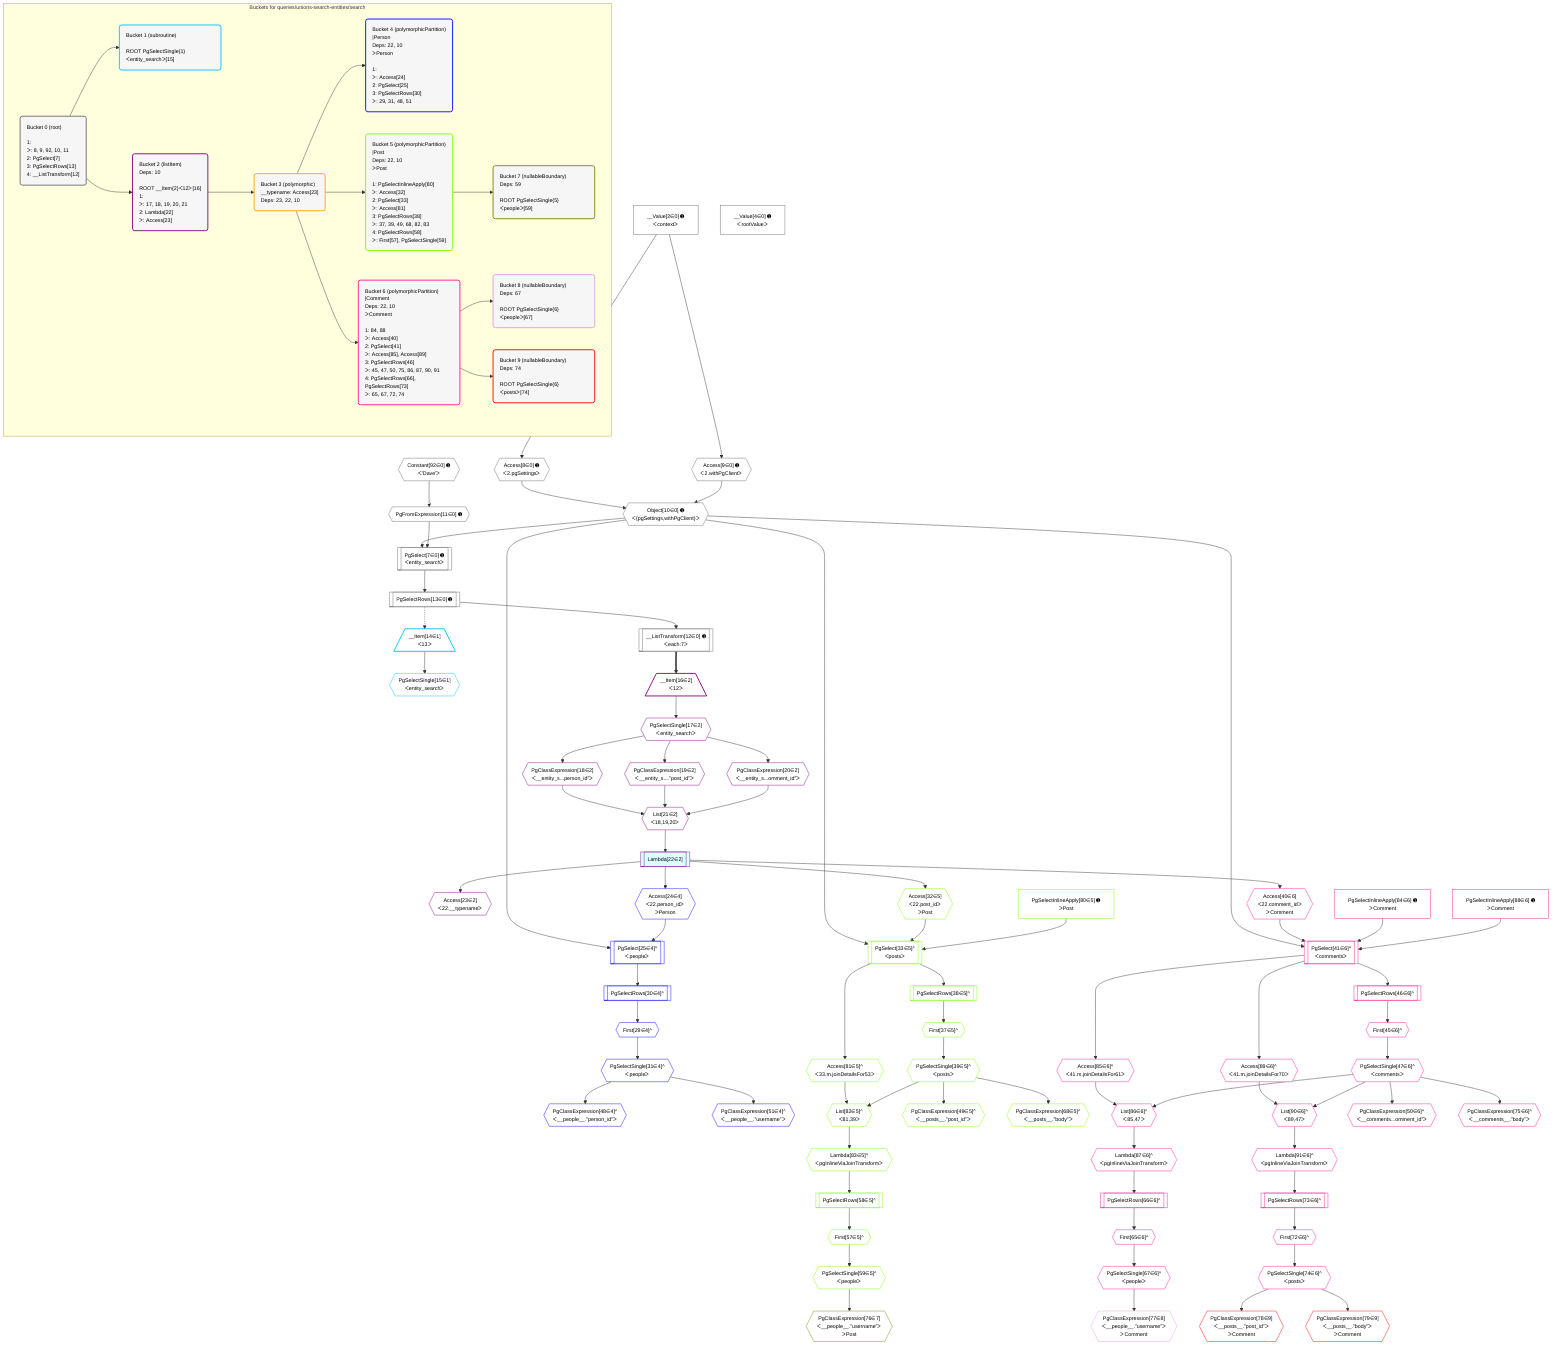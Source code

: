 %%{init: {'themeVariables': { 'fontSize': '12px'}}}%%
graph TD
    classDef path fill:#eee,stroke:#000,color:#000
    classDef plan fill:#fff,stroke-width:1px,color:#000
    classDef itemplan fill:#fff,stroke-width:2px,color:#000
    classDef unbatchedplan fill:#dff,stroke-width:1px,color:#000
    classDef sideeffectplan fill:#fcc,stroke-width:2px,color:#000
    classDef bucket fill:#f6f6f6,color:#000,stroke-width:2px,text-align:left

    subgraph "Buckets for queries/unions-search-entities/search"
    Bucket0("Bucket 0 (root)<br /><br />1: <br />ᐳ: 8, 9, 92, 10, 11<br />2: PgSelect[7]<br />3: PgSelectRows[13]<br />4: __ListTransform[12]"):::bucket
    Bucket1("Bucket 1 (subroutine)<br /><br />ROOT PgSelectSingle{1}ᐸentity_searchᐳ[15]"):::bucket
    Bucket2("Bucket 2 (listItem)<br />Deps: 10<br /><br />ROOT __Item{2}ᐸ12ᐳ[16]<br />1: <br />ᐳ: 17, 18, 19, 20, 21<br />2: Lambda[22]<br />ᐳ: Access[23]"):::bucket
    Bucket3("Bucket 3 (polymorphic)<br />__typename: Access[23]<br />Deps: 23, 22, 10"):::bucket
    Bucket4("Bucket 4 (polymorphicPartition)<br />|Person<br />Deps: 22, 10<br />ᐳPerson<br /><br />1: <br />ᐳ: Access[24]<br />2: PgSelect[25]<br />3: PgSelectRows[30]<br />ᐳ: 29, 31, 48, 51"):::bucket
    Bucket5("Bucket 5 (polymorphicPartition)<br />|Post<br />Deps: 22, 10<br />ᐳPost<br /><br />1: PgSelectInlineApply[80]<br />ᐳ: Access[32]<br />2: PgSelect[33]<br />ᐳ: Access[81]<br />3: PgSelectRows[38]<br />ᐳ: 37, 39, 49, 68, 82, 83<br />4: PgSelectRows[58]<br />ᐳ: First[57], PgSelectSingle[59]"):::bucket
    Bucket6("Bucket 6 (polymorphicPartition)<br />|Comment<br />Deps: 22, 10<br />ᐳComment<br /><br />1: 84, 88<br />ᐳ: Access[40]<br />2: PgSelect[41]<br />ᐳ: Access[85], Access[89]<br />3: PgSelectRows[46]<br />ᐳ: 45, 47, 50, 75, 86, 87, 90, 91<br />4: PgSelectRows[66], PgSelectRows[73]<br />ᐳ: 65, 67, 72, 74"):::bucket
    Bucket7("Bucket 7 (nullableBoundary)<br />Deps: 59<br /><br />ROOT PgSelectSingle{5}ᐸpeopleᐳ[59]"):::bucket
    Bucket8("Bucket 8 (nullableBoundary)<br />Deps: 67<br /><br />ROOT PgSelectSingle{6}ᐸpeopleᐳ[67]"):::bucket
    Bucket9("Bucket 9 (nullableBoundary)<br />Deps: 74<br /><br />ROOT PgSelectSingle{6}ᐸpostsᐳ[74]"):::bucket
    end
    Bucket0 --> Bucket1 & Bucket2
    Bucket2 --> Bucket3
    Bucket3 --> Bucket4 & Bucket5 & Bucket6
    Bucket5 --> Bucket7
    Bucket6 --> Bucket8 & Bucket9

    %% plan dependencies
    PgSelect7[["PgSelect[7∈0] ➊<br />ᐸentity_searchᐳ"]]:::plan
    Object10{{"Object[10∈0] ➊<br />ᐸ{pgSettings,withPgClient}ᐳ"}}:::plan
    PgFromExpression11{{"PgFromExpression[11∈0] ➊"}}:::plan
    Object10 & PgFromExpression11 --> PgSelect7
    Access8{{"Access[8∈0] ➊<br />ᐸ2.pgSettingsᐳ"}}:::plan
    Access9{{"Access[9∈0] ➊<br />ᐸ2.withPgClientᐳ"}}:::plan
    Access8 & Access9 --> Object10
    __Value2["__Value[2∈0] ➊<br />ᐸcontextᐳ"]:::plan
    __Value2 --> Access8
    __Value2 --> Access9
    Constant92{{"Constant[92∈0] ➊<br />ᐸ'Dave'ᐳ"}}:::plan
    Constant92 --> PgFromExpression11
    __ListTransform12[["__ListTransform[12∈0] ➊<br />ᐸeach:7ᐳ"]]:::plan
    PgSelectRows13[["PgSelectRows[13∈0] ➊"]]:::plan
    PgSelectRows13 --> __ListTransform12
    PgSelect7 --> PgSelectRows13
    __Value4["__Value[4∈0] ➊<br />ᐸrootValueᐳ"]:::plan
    __Item14[/"__Item[14∈1]<br />ᐸ13ᐳ"\]:::itemplan
    PgSelectRows13 -.-> __Item14
    PgSelectSingle15{{"PgSelectSingle[15∈1]<br />ᐸentity_searchᐳ"}}:::plan
    __Item14 --> PgSelectSingle15
    List21{{"List[21∈2]<br />ᐸ18,19,20ᐳ"}}:::plan
    PgClassExpression18{{"PgClassExpression[18∈2]<br />ᐸ__entity_s...person_id”ᐳ"}}:::plan
    PgClassExpression19{{"PgClassExpression[19∈2]<br />ᐸ__entity_s....”post_id”ᐳ"}}:::plan
    PgClassExpression20{{"PgClassExpression[20∈2]<br />ᐸ__entity_s...omment_id”ᐳ"}}:::plan
    PgClassExpression18 & PgClassExpression19 & PgClassExpression20 --> List21
    __Item16[/"__Item[16∈2]<br />ᐸ12ᐳ"\]:::itemplan
    __ListTransform12 ==> __Item16
    PgSelectSingle17{{"PgSelectSingle[17∈2]<br />ᐸentity_searchᐳ"}}:::plan
    __Item16 --> PgSelectSingle17
    PgSelectSingle17 --> PgClassExpression18
    PgSelectSingle17 --> PgClassExpression19
    PgSelectSingle17 --> PgClassExpression20
    Lambda22[["Lambda[22∈2]"]]:::unbatchedplan
    List21 --> Lambda22
    Access23{{"Access[23∈2]<br />ᐸ22.__typenameᐳ"}}:::plan
    Lambda22 --> Access23
    PgSelect25[["PgSelect[25∈4]^<br />ᐸpeopleᐳ"]]:::plan
    Access24{{"Access[24∈4]<br />ᐸ22.person_idᐳ<br />ᐳPerson"}}:::plan
    Object10 & Access24 --> PgSelect25
    Lambda22 --> Access24
    First29{{"First[29∈4]^"}}:::plan
    PgSelectRows30[["PgSelectRows[30∈4]^"]]:::plan
    PgSelectRows30 --> First29
    PgSelect25 --> PgSelectRows30
    PgSelectSingle31{{"PgSelectSingle[31∈4]^<br />ᐸpeopleᐳ"}}:::plan
    First29 --> PgSelectSingle31
    PgClassExpression48{{"PgClassExpression[48∈4]^<br />ᐸ__people__.”person_id”ᐳ"}}:::plan
    PgSelectSingle31 --> PgClassExpression48
    PgClassExpression51{{"PgClassExpression[51∈4]^<br />ᐸ__people__.”username”ᐳ"}}:::plan
    PgSelectSingle31 --> PgClassExpression51
    PgSelect33[["PgSelect[33∈5]^<br />ᐸpostsᐳ"]]:::plan
    Access32{{"Access[32∈5]<br />ᐸ22.post_idᐳ<br />ᐳPost"}}:::plan
    PgSelectInlineApply80["PgSelectInlineApply[80∈5] ➊<br />ᐳPost"]:::plan
    Object10 & Access32 & PgSelectInlineApply80 --> PgSelect33
    List82{{"List[82∈5]^<br />ᐸ81,39ᐳ"}}:::plan
    Access81{{"Access[81∈5]^<br />ᐸ33.m.joinDetailsFor53ᐳ"}}:::plan
    PgSelectSingle39{{"PgSelectSingle[39∈5]^<br />ᐸpostsᐳ"}}:::plan
    Access81 & PgSelectSingle39 --> List82
    Lambda22 --> Access32
    First37{{"First[37∈5]^"}}:::plan
    PgSelectRows38[["PgSelectRows[38∈5]^"]]:::plan
    PgSelectRows38 --> First37
    PgSelect33 --> PgSelectRows38
    First37 --> PgSelectSingle39
    PgClassExpression49{{"PgClassExpression[49∈5]^<br />ᐸ__posts__.”post_id”ᐳ"}}:::plan
    PgSelectSingle39 --> PgClassExpression49
    First57{{"First[57∈5]^"}}:::plan
    PgSelectRows58[["PgSelectRows[58∈5]^"]]:::plan
    PgSelectRows58 --> First57
    Lambda83{{"Lambda[83∈5]^<br />ᐸpgInlineViaJoinTransformᐳ"}}:::plan
    Lambda83 --> PgSelectRows58
    PgSelectSingle59{{"PgSelectSingle[59∈5]^<br />ᐸpeopleᐳ"}}:::plan
    First57 --> PgSelectSingle59
    PgClassExpression68{{"PgClassExpression[68∈5]^<br />ᐸ__posts__.”body”ᐳ"}}:::plan
    PgSelectSingle39 --> PgClassExpression68
    PgSelect33 --> Access81
    List82 --> Lambda83
    PgSelect41[["PgSelect[41∈6]^<br />ᐸcommentsᐳ"]]:::plan
    Access40{{"Access[40∈6]<br />ᐸ22.comment_idᐳ<br />ᐳComment"}}:::plan
    PgSelectInlineApply84["PgSelectInlineApply[84∈6] ➊<br />ᐳComment"]:::plan
    PgSelectInlineApply88["PgSelectInlineApply[88∈6] ➊<br />ᐳComment"]:::plan
    Object10 & Access40 & PgSelectInlineApply84 & PgSelectInlineApply88 --> PgSelect41
    List86{{"List[86∈6]^<br />ᐸ85,47ᐳ"}}:::plan
    Access85{{"Access[85∈6]^<br />ᐸ41.m.joinDetailsFor61ᐳ"}}:::plan
    PgSelectSingle47{{"PgSelectSingle[47∈6]^<br />ᐸcommentsᐳ"}}:::plan
    Access85 & PgSelectSingle47 --> List86
    List90{{"List[90∈6]^<br />ᐸ89,47ᐳ"}}:::plan
    Access89{{"Access[89∈6]^<br />ᐸ41.m.joinDetailsFor70ᐳ"}}:::plan
    Access89 & PgSelectSingle47 --> List90
    Lambda22 --> Access40
    First45{{"First[45∈6]^"}}:::plan
    PgSelectRows46[["PgSelectRows[46∈6]^"]]:::plan
    PgSelectRows46 --> First45
    PgSelect41 --> PgSelectRows46
    First45 --> PgSelectSingle47
    PgClassExpression50{{"PgClassExpression[50∈6]^<br />ᐸ__comments...omment_id”ᐳ"}}:::plan
    PgSelectSingle47 --> PgClassExpression50
    First65{{"First[65∈6]^"}}:::plan
    PgSelectRows66[["PgSelectRows[66∈6]^"]]:::plan
    PgSelectRows66 --> First65
    Lambda87{{"Lambda[87∈6]^<br />ᐸpgInlineViaJoinTransformᐳ"}}:::plan
    Lambda87 --> PgSelectRows66
    PgSelectSingle67{{"PgSelectSingle[67∈6]^<br />ᐸpeopleᐳ"}}:::plan
    First65 --> PgSelectSingle67
    First72{{"First[72∈6]^"}}:::plan
    PgSelectRows73[["PgSelectRows[73∈6]^"]]:::plan
    PgSelectRows73 --> First72
    Lambda91{{"Lambda[91∈6]^<br />ᐸpgInlineViaJoinTransformᐳ"}}:::plan
    Lambda91 --> PgSelectRows73
    PgSelectSingle74{{"PgSelectSingle[74∈6]^<br />ᐸpostsᐳ"}}:::plan
    First72 --> PgSelectSingle74
    PgClassExpression75{{"PgClassExpression[75∈6]^<br />ᐸ__comments__.”body”ᐳ"}}:::plan
    PgSelectSingle47 --> PgClassExpression75
    PgSelect41 --> Access85
    List86 --> Lambda87
    PgSelect41 --> Access89
    List90 --> Lambda91
    PgClassExpression76{{"PgClassExpression[76∈7]<br />ᐸ__people__.”username”ᐳ<br />ᐳPost"}}:::plan
    PgSelectSingle59 --> PgClassExpression76
    PgClassExpression77{{"PgClassExpression[77∈8]<br />ᐸ__people__.”username”ᐳ<br />ᐳComment"}}:::plan
    PgSelectSingle67 --> PgClassExpression77
    PgClassExpression78{{"PgClassExpression[78∈9]<br />ᐸ__posts__.”post_id”ᐳ<br />ᐳComment"}}:::plan
    PgSelectSingle74 --> PgClassExpression78
    PgClassExpression79{{"PgClassExpression[79∈9]<br />ᐸ__posts__.”body”ᐳ<br />ᐳComment"}}:::plan
    PgSelectSingle74 --> PgClassExpression79

    %% define steps
    classDef bucket0 stroke:#696969
    class Bucket0,__Value2,__Value4,PgSelect7,Access8,Access9,Object10,PgFromExpression11,__ListTransform12,PgSelectRows13,Constant92 bucket0
    classDef bucket1 stroke:#00bfff
    class Bucket1,__Item14,PgSelectSingle15 bucket1
    classDef bucket2 stroke:#7f007f
    class Bucket2,__Item16,PgSelectSingle17,PgClassExpression18,PgClassExpression19,PgClassExpression20,List21,Lambda22,Access23 bucket2
    classDef bucket3 stroke:#ffa500
    class Bucket3 bucket3
    classDef bucket4 stroke:#0000ff
    class Bucket4,Access24,PgSelect25,First29,PgSelectRows30,PgSelectSingle31,PgClassExpression48,PgClassExpression51 bucket4
    classDef bucket5 stroke:#7fff00
    class Bucket5,Access32,PgSelect33,First37,PgSelectRows38,PgSelectSingle39,PgClassExpression49,First57,PgSelectRows58,PgSelectSingle59,PgClassExpression68,PgSelectInlineApply80,Access81,List82,Lambda83 bucket5
    classDef bucket6 stroke:#ff1493
    class Bucket6,Access40,PgSelect41,First45,PgSelectRows46,PgSelectSingle47,PgClassExpression50,First65,PgSelectRows66,PgSelectSingle67,First72,PgSelectRows73,PgSelectSingle74,PgClassExpression75,PgSelectInlineApply84,Access85,List86,Lambda87,PgSelectInlineApply88,Access89,List90,Lambda91 bucket6
    classDef bucket7 stroke:#808000
    class Bucket7,PgClassExpression76 bucket7
    classDef bucket8 stroke:#dda0dd
    class Bucket8,PgClassExpression77 bucket8
    classDef bucket9 stroke:#ff0000
    class Bucket9,PgClassExpression78,PgClassExpression79 bucket9